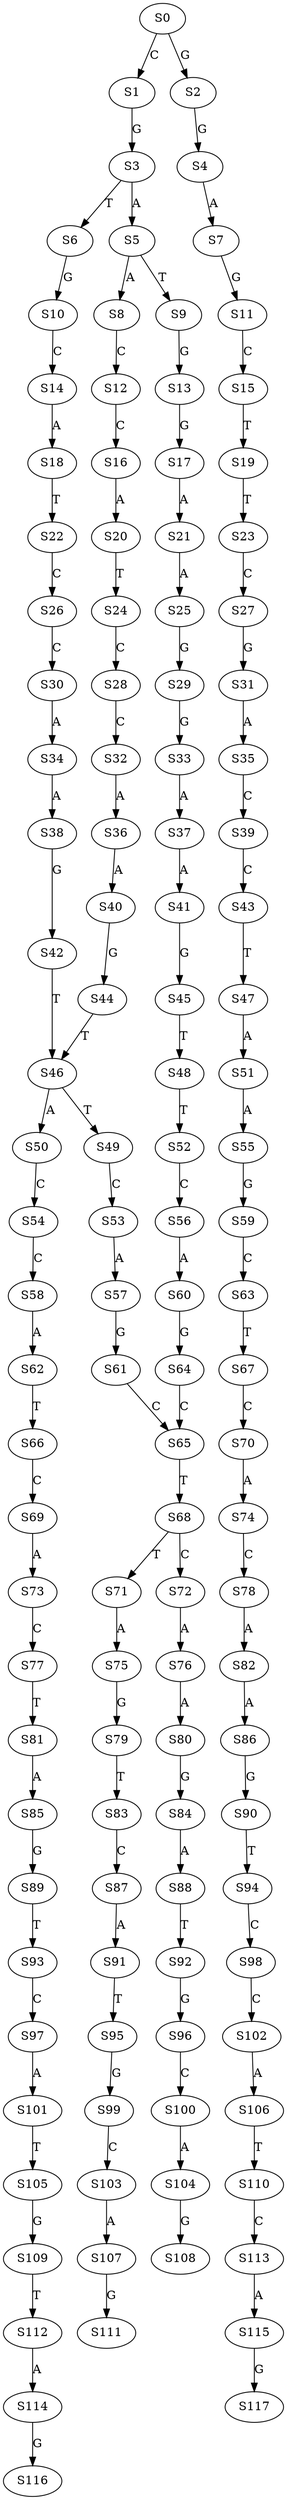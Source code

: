 strict digraph  {
	S0 -> S1 [ label = C ];
	S0 -> S2 [ label = G ];
	S1 -> S3 [ label = G ];
	S2 -> S4 [ label = G ];
	S3 -> S5 [ label = A ];
	S3 -> S6 [ label = T ];
	S4 -> S7 [ label = A ];
	S5 -> S8 [ label = A ];
	S5 -> S9 [ label = T ];
	S6 -> S10 [ label = G ];
	S7 -> S11 [ label = G ];
	S8 -> S12 [ label = C ];
	S9 -> S13 [ label = G ];
	S10 -> S14 [ label = C ];
	S11 -> S15 [ label = C ];
	S12 -> S16 [ label = C ];
	S13 -> S17 [ label = G ];
	S14 -> S18 [ label = A ];
	S15 -> S19 [ label = T ];
	S16 -> S20 [ label = A ];
	S17 -> S21 [ label = A ];
	S18 -> S22 [ label = T ];
	S19 -> S23 [ label = T ];
	S20 -> S24 [ label = T ];
	S21 -> S25 [ label = A ];
	S22 -> S26 [ label = C ];
	S23 -> S27 [ label = C ];
	S24 -> S28 [ label = C ];
	S25 -> S29 [ label = G ];
	S26 -> S30 [ label = C ];
	S27 -> S31 [ label = G ];
	S28 -> S32 [ label = C ];
	S29 -> S33 [ label = G ];
	S30 -> S34 [ label = A ];
	S31 -> S35 [ label = A ];
	S32 -> S36 [ label = A ];
	S33 -> S37 [ label = A ];
	S34 -> S38 [ label = A ];
	S35 -> S39 [ label = C ];
	S36 -> S40 [ label = A ];
	S37 -> S41 [ label = A ];
	S38 -> S42 [ label = G ];
	S39 -> S43 [ label = C ];
	S40 -> S44 [ label = G ];
	S41 -> S45 [ label = G ];
	S42 -> S46 [ label = T ];
	S43 -> S47 [ label = T ];
	S44 -> S46 [ label = T ];
	S45 -> S48 [ label = T ];
	S46 -> S49 [ label = T ];
	S46 -> S50 [ label = A ];
	S47 -> S51 [ label = A ];
	S48 -> S52 [ label = T ];
	S49 -> S53 [ label = C ];
	S50 -> S54 [ label = C ];
	S51 -> S55 [ label = A ];
	S52 -> S56 [ label = C ];
	S53 -> S57 [ label = A ];
	S54 -> S58 [ label = C ];
	S55 -> S59 [ label = G ];
	S56 -> S60 [ label = A ];
	S57 -> S61 [ label = G ];
	S58 -> S62 [ label = A ];
	S59 -> S63 [ label = C ];
	S60 -> S64 [ label = G ];
	S61 -> S65 [ label = C ];
	S62 -> S66 [ label = T ];
	S63 -> S67 [ label = T ];
	S64 -> S65 [ label = C ];
	S65 -> S68 [ label = T ];
	S66 -> S69 [ label = C ];
	S67 -> S70 [ label = C ];
	S68 -> S71 [ label = T ];
	S68 -> S72 [ label = C ];
	S69 -> S73 [ label = A ];
	S70 -> S74 [ label = A ];
	S71 -> S75 [ label = A ];
	S72 -> S76 [ label = A ];
	S73 -> S77 [ label = C ];
	S74 -> S78 [ label = C ];
	S75 -> S79 [ label = G ];
	S76 -> S80 [ label = A ];
	S77 -> S81 [ label = T ];
	S78 -> S82 [ label = A ];
	S79 -> S83 [ label = T ];
	S80 -> S84 [ label = G ];
	S81 -> S85 [ label = A ];
	S82 -> S86 [ label = A ];
	S83 -> S87 [ label = C ];
	S84 -> S88 [ label = A ];
	S85 -> S89 [ label = G ];
	S86 -> S90 [ label = G ];
	S87 -> S91 [ label = A ];
	S88 -> S92 [ label = T ];
	S89 -> S93 [ label = T ];
	S90 -> S94 [ label = T ];
	S91 -> S95 [ label = T ];
	S92 -> S96 [ label = G ];
	S93 -> S97 [ label = C ];
	S94 -> S98 [ label = C ];
	S95 -> S99 [ label = G ];
	S96 -> S100 [ label = C ];
	S97 -> S101 [ label = A ];
	S98 -> S102 [ label = C ];
	S99 -> S103 [ label = C ];
	S100 -> S104 [ label = A ];
	S101 -> S105 [ label = T ];
	S102 -> S106 [ label = A ];
	S103 -> S107 [ label = A ];
	S104 -> S108 [ label = G ];
	S105 -> S109 [ label = G ];
	S106 -> S110 [ label = T ];
	S107 -> S111 [ label = G ];
	S109 -> S112 [ label = T ];
	S110 -> S113 [ label = C ];
	S112 -> S114 [ label = A ];
	S113 -> S115 [ label = A ];
	S114 -> S116 [ label = G ];
	S115 -> S117 [ label = G ];
}
